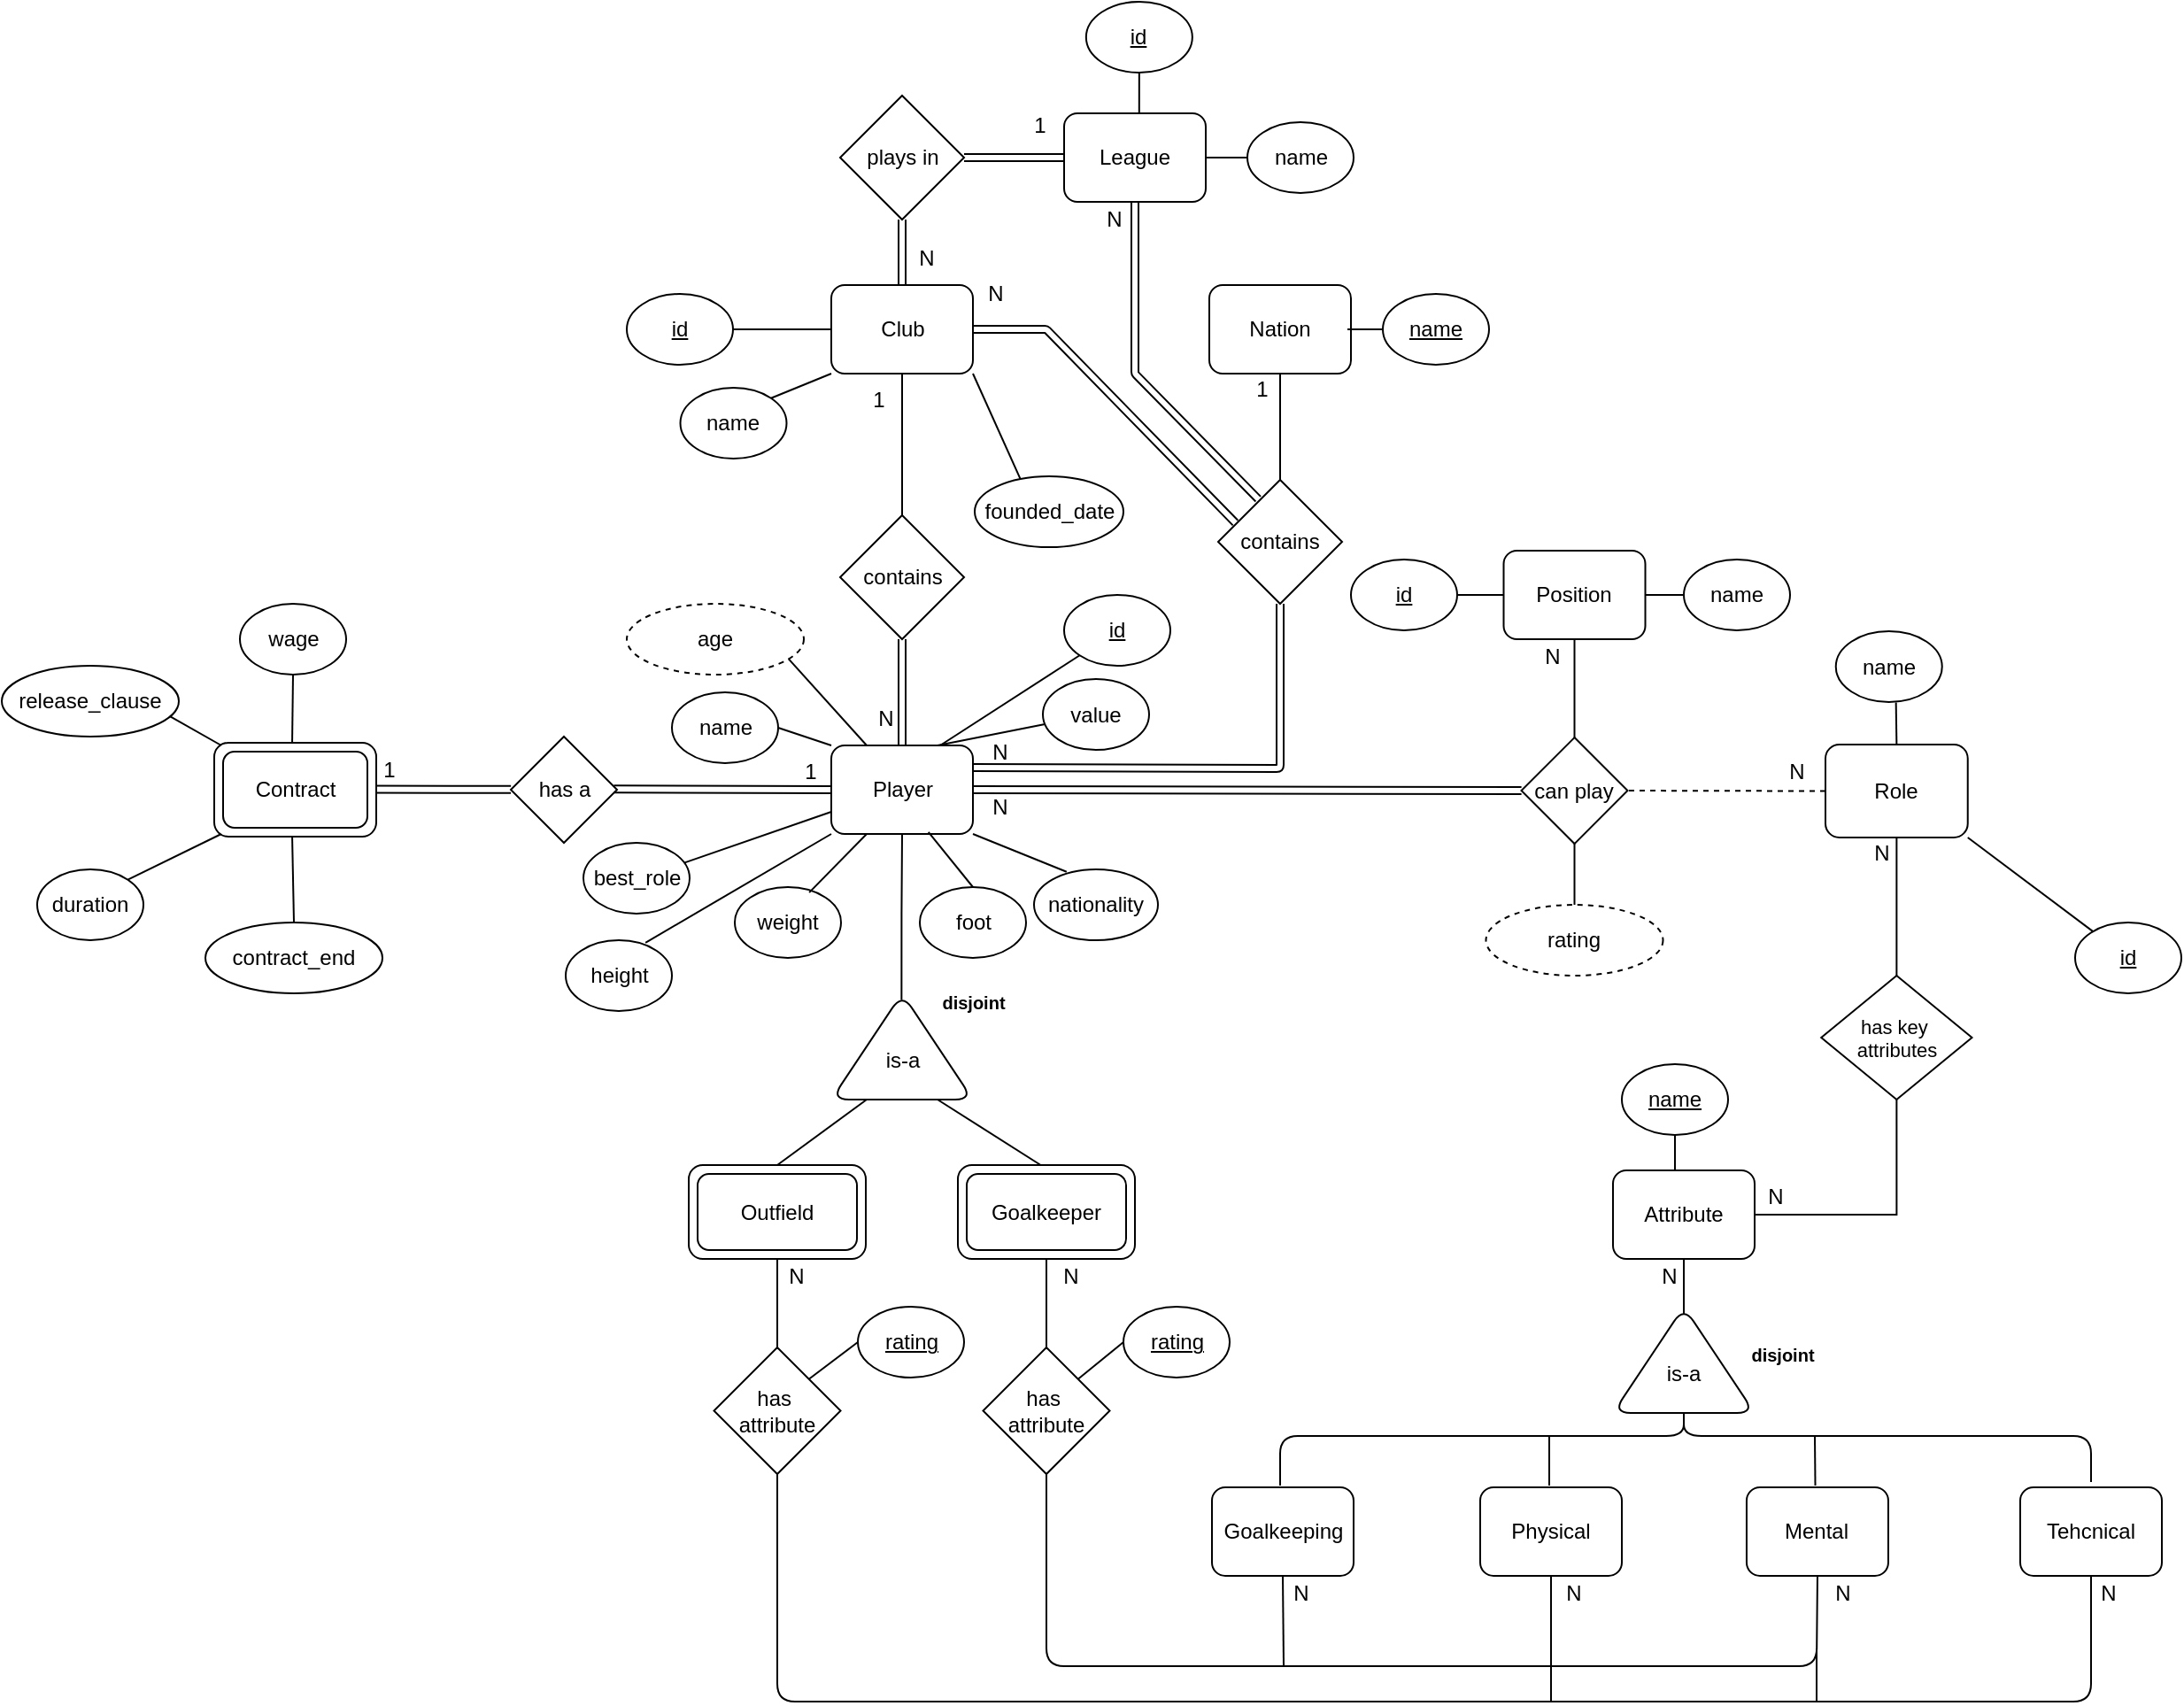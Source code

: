<mxfile version="24.2.3" type="device">
  <diagram name="Page-1" id="-e5Nr61yLDi03Mozg54l">
    <mxGraphModel dx="1025" dy="1823" grid="1" gridSize="10" guides="1" tooltips="1" connect="1" arrows="1" fold="1" page="1" pageScale="1" pageWidth="827" pageHeight="1169" math="0" shadow="0">
      <root>
        <mxCell id="0" />
        <mxCell id="1" parent="0" />
        <mxCell id="lveurod9TtLe9vHSPx2q-1" value="Player" style="rounded=1;whiteSpace=wrap;html=1;" parent="1" vertex="1">
          <mxGeometry x="538.5" y="380" width="80" height="50" as="geometry" />
        </mxCell>
        <mxCell id="lveurod9TtLe9vHSPx2q-2" value="name" style="ellipse;whiteSpace=wrap;html=1;" parent="1" vertex="1">
          <mxGeometry x="448.5" y="350" width="60" height="40" as="geometry" />
        </mxCell>
        <mxCell id="lveurod9TtLe9vHSPx2q-7" value="" style="endArrow=none;html=1;rounded=0;exitX=1;exitY=0.5;exitDx=0;exitDy=0;entryX=0;entryY=0;entryDx=0;entryDy=0;" parent="1" source="lveurod9TtLe9vHSPx2q-2" target="lveurod9TtLe9vHSPx2q-1" edge="1">
          <mxGeometry width="50" height="50" relative="1" as="geometry">
            <mxPoint x="498.5" y="430" as="sourcePoint" />
            <mxPoint x="548.5" y="380" as="targetPoint" />
          </mxGeometry>
        </mxCell>
        <mxCell id="lveurod9TtLe9vHSPx2q-9" value="" style="endArrow=none;html=1;rounded=0;entryX=0.25;entryY=0;entryDx=0;entryDy=0;exitX=0.906;exitY=0.736;exitDx=0;exitDy=0;exitPerimeter=0;" parent="1" target="lveurod9TtLe9vHSPx2q-1" edge="1">
          <mxGeometry width="50" height="50" relative="1" as="geometry">
            <mxPoint x="512.86" y="329.44" as="sourcePoint" />
            <mxPoint x="557.5" y="379" as="targetPoint" />
          </mxGeometry>
        </mxCell>
        <mxCell id="lveurod9TtLe9vHSPx2q-11" value="height" style="ellipse;whiteSpace=wrap;html=1;" parent="1" vertex="1">
          <mxGeometry x="388.5" y="490" width="60" height="40" as="geometry" />
        </mxCell>
        <mxCell id="lveurod9TtLe9vHSPx2q-12" value="weight" style="ellipse;whiteSpace=wrap;html=1;" parent="1" vertex="1">
          <mxGeometry x="484" y="460" width="60" height="40" as="geometry" />
        </mxCell>
        <mxCell id="lveurod9TtLe9vHSPx2q-13" value="nationality" style="ellipse;whiteSpace=wrap;html=1;" parent="1" vertex="1">
          <mxGeometry x="653" y="450" width="70" height="40" as="geometry" />
        </mxCell>
        <mxCell id="lveurod9TtLe9vHSPx2q-15" value="" style="endArrow=none;html=1;rounded=0;entryX=0;entryY=1;entryDx=0;entryDy=0;exitX=0.751;exitY=0.035;exitDx=0;exitDy=0;exitPerimeter=0;" parent="1" source="lveurod9TtLe9vHSPx2q-11" target="lveurod9TtLe9vHSPx2q-1" edge="1">
          <mxGeometry width="50" height="50" relative="1" as="geometry">
            <mxPoint x="498.5" y="420" as="sourcePoint" />
            <mxPoint x="548.5" y="370" as="targetPoint" />
          </mxGeometry>
        </mxCell>
        <mxCell id="lveurod9TtLe9vHSPx2q-16" value="" style="endArrow=none;html=1;rounded=0;exitX=0.701;exitY=0.077;exitDx=0;exitDy=0;exitPerimeter=0;" parent="1" source="lveurod9TtLe9vHSPx2q-12" edge="1">
          <mxGeometry width="50" height="50" relative="1" as="geometry">
            <mxPoint x="518.5" y="460" as="sourcePoint" />
            <mxPoint x="558.5" y="430" as="targetPoint" />
          </mxGeometry>
        </mxCell>
        <mxCell id="lveurod9TtLe9vHSPx2q-17" value="" style="endArrow=none;html=1;rounded=0;exitX=0.263;exitY=0.035;exitDx=0;exitDy=0;entryX=1;entryY=1;entryDx=0;entryDy=0;exitPerimeter=0;" parent="1" source="lveurod9TtLe9vHSPx2q-13" target="lveurod9TtLe9vHSPx2q-1" edge="1">
          <mxGeometry width="50" height="50" relative="1" as="geometry">
            <mxPoint x="553.5" y="490" as="sourcePoint" />
            <mxPoint x="578.5" y="430" as="targetPoint" />
          </mxGeometry>
        </mxCell>
        <mxCell id="gVMDVW7nS_Y234lzFyvO-44" style="edgeStyle=orthogonalEdgeStyle;rounded=0;orthogonalLoop=1;jettySize=auto;html=1;entryX=0.5;entryY=0;entryDx=0;entryDy=0;endArrow=none;endFill=0;" parent="1" source="lveurod9TtLe9vHSPx2q-19" target="lveurod9TtLe9vHSPx2q-20" edge="1">
          <mxGeometry relative="1" as="geometry" />
        </mxCell>
        <mxCell id="lveurod9TtLe9vHSPx2q-19" value="Club" style="rounded=1;whiteSpace=wrap;html=1;" parent="1" vertex="1">
          <mxGeometry x="538.5" y="120" width="80" height="50" as="geometry" />
        </mxCell>
        <mxCell id="lveurod9TtLe9vHSPx2q-20" value="contains" style="rhombus;whiteSpace=wrap;html=1;" parent="1" vertex="1">
          <mxGeometry x="543.5" y="250" width="70" height="70" as="geometry" />
        </mxCell>
        <mxCell id="lveurod9TtLe9vHSPx2q-25" value="name" style="ellipse;whiteSpace=wrap;html=1;" parent="1" vertex="1">
          <mxGeometry x="453.25" y="178" width="60" height="40" as="geometry" />
        </mxCell>
        <mxCell id="lveurod9TtLe9vHSPx2q-26" value="" style="endArrow=none;html=1;rounded=0;exitX=1;exitY=0;exitDx=0;exitDy=0;entryX=0;entryY=1;entryDx=0;entryDy=0;" parent="1" source="lveurod9TtLe9vHSPx2q-25" target="lveurod9TtLe9vHSPx2q-19" edge="1">
          <mxGeometry width="50" height="50" relative="1" as="geometry">
            <mxPoint x="384.75" y="178" as="sourcePoint" />
            <mxPoint x="537.75" y="108" as="targetPoint" />
          </mxGeometry>
        </mxCell>
        <mxCell id="lveurod9TtLe9vHSPx2q-27" value="&lt;u&gt;id&lt;/u&gt;" style="ellipse;whiteSpace=wrap;html=1;" parent="1" vertex="1">
          <mxGeometry x="670" y="295" width="60" height="40" as="geometry" />
        </mxCell>
        <mxCell id="lveurod9TtLe9vHSPx2q-28" value="" style="endArrow=none;html=1;rounded=0;entryX=0;entryY=1;entryDx=0;entryDy=0;" parent="1" target="lveurod9TtLe9vHSPx2q-27" edge="1">
          <mxGeometry width="50" height="50" relative="1" as="geometry">
            <mxPoint x="600" y="380" as="sourcePoint" />
            <mxPoint x="808.5" y="410" as="targetPoint" />
          </mxGeometry>
        </mxCell>
        <mxCell id="lveurod9TtLe9vHSPx2q-30" style="edgeStyle=orthogonalEdgeStyle;rounded=0;orthogonalLoop=1;jettySize=auto;html=1;entryX=0.5;entryY=1;entryDx=0;entryDy=0;endArrow=none;endFill=0;exitX=0.937;exitY=0.496;exitDx=0;exitDy=0;exitPerimeter=0;" parent="1" source="lveurod9TtLe9vHSPx2q-36" target="lveurod9TtLe9vHSPx2q-1" edge="1">
          <mxGeometry relative="1" as="geometry">
            <mxPoint x="381.5" y="520" as="sourcePoint" />
          </mxGeometry>
        </mxCell>
        <mxCell id="lveurod9TtLe9vHSPx2q-35" style="edgeStyle=orthogonalEdgeStyle;rounded=0;orthogonalLoop=1;jettySize=auto;html=1;endArrow=none;endFill=0;" parent="1" source="lveurod9TtLe9vHSPx2q-34" target="lveurod9TtLe9vHSPx2q-19" edge="1">
          <mxGeometry relative="1" as="geometry" />
        </mxCell>
        <mxCell id="lveurod9TtLe9vHSPx2q-34" value="&lt;u&gt;id&lt;/u&gt;" style="ellipse;whiteSpace=wrap;html=1;" parent="1" vertex="1">
          <mxGeometry x="423" y="125" width="60" height="40" as="geometry" />
        </mxCell>
        <mxCell id="lveurod9TtLe9vHSPx2q-36" value="&lt;div&gt;&lt;br&gt;&lt;/div&gt;is-a" style="triangle;whiteSpace=wrap;html=1;direction=north;rounded=1;" parent="1" vertex="1">
          <mxGeometry x="538.5" y="520" width="80" height="60" as="geometry" />
        </mxCell>
        <mxCell id="lveurod9TtLe9vHSPx2q-38" value="&lt;font style=&quot;font-size: 10px;&quot;&gt;&lt;b&gt;disjoint&lt;/b&gt;&lt;/font&gt;" style="text;html=1;align=center;verticalAlign=middle;whiteSpace=wrap;rounded=0;" parent="1" vertex="1">
          <mxGeometry x="588.5" y="510" width="60" height="30" as="geometry" />
        </mxCell>
        <mxCell id="lveurod9TtLe9vHSPx2q-40" value="" style="endArrow=none;html=1;rounded=0;exitX=0.5;exitY=0;exitDx=0;exitDy=0;entryX=0;entryY=0.25;entryDx=0;entryDy=0;" parent="1" source="gDkARE-d8XjFW2ROX1zC-45" target="lveurod9TtLe9vHSPx2q-36" edge="1">
          <mxGeometry width="50" height="50" relative="1" as="geometry">
            <mxPoint x="508.5" y="615" as="sourcePoint" />
            <mxPoint x="371.5" y="580" as="targetPoint" />
          </mxGeometry>
        </mxCell>
        <mxCell id="lveurod9TtLe9vHSPx2q-41" value="" style="endArrow=none;html=1;rounded=0;entryX=0.5;entryY=0;entryDx=0;entryDy=0;exitX=0;exitY=0.75;exitDx=0;exitDy=0;" parent="1" source="lveurod9TtLe9vHSPx2q-36" edge="1">
          <mxGeometry width="50" height="50" relative="1" as="geometry">
            <mxPoint x="361.5" y="690" as="sourcePoint" />
            <mxPoint x="661.5" y="620" as="targetPoint" />
          </mxGeometry>
        </mxCell>
        <mxCell id="vzFSnmXwqkyDsA1X07gd-61" value="" style="endArrow=none;html=1;rounded=0;entryX=0.5;entryY=0;entryDx=0;entryDy=0;exitX=0.686;exitY=0.979;exitDx=0;exitDy=0;exitPerimeter=0;" parent="1" source="lveurod9TtLe9vHSPx2q-1" target="lveurod9TtLe9vHSPx2q-10" edge="1">
          <mxGeometry width="50" height="50" relative="1" as="geometry">
            <mxPoint x="570" y="430" as="sourcePoint" />
            <mxPoint x="592.5" y="310" as="targetPoint" />
          </mxGeometry>
        </mxCell>
        <mxCell id="lveurod9TtLe9vHSPx2q-10" value="foot" style="ellipse;whiteSpace=wrap;html=1;" parent="1" vertex="1">
          <mxGeometry x="588.5" y="460" width="60" height="40" as="geometry" />
        </mxCell>
        <mxCell id="vzFSnmXwqkyDsA1X07gd-124" value="Position" style="rounded=1;whiteSpace=wrap;html=1;" parent="1" vertex="1">
          <mxGeometry x="918.25" y="270" width="80" height="50" as="geometry" />
        </mxCell>
        <mxCell id="vzFSnmXwqkyDsA1X07gd-125" value="&lt;u&gt;id&lt;/u&gt;" style="ellipse;whiteSpace=wrap;html=1;" parent="1" vertex="1">
          <mxGeometry x="832" y="275" width="60" height="40" as="geometry" />
        </mxCell>
        <mxCell id="gVMDVW7nS_Y234lzFyvO-42" style="edgeStyle=orthogonalEdgeStyle;rounded=0;orthogonalLoop=1;jettySize=auto;html=1;exitX=0;exitY=0.5;exitDx=0;exitDy=0;entryX=1;entryY=0.5;entryDx=0;entryDy=0;endArrow=none;endFill=0;" parent="1" source="vzFSnmXwqkyDsA1X07gd-126" target="vzFSnmXwqkyDsA1X07gd-124" edge="1">
          <mxGeometry relative="1" as="geometry" />
        </mxCell>
        <mxCell id="vzFSnmXwqkyDsA1X07gd-126" value="name" style="ellipse;whiteSpace=wrap;html=1;" parent="1" vertex="1">
          <mxGeometry x="1020" y="275" width="60" height="40" as="geometry" />
        </mxCell>
        <mxCell id="vzFSnmXwqkyDsA1X07gd-127" value="" style="endArrow=none;html=1;rounded=0;exitX=1;exitY=0.5;exitDx=0;exitDy=0;entryX=0;entryY=0.5;entryDx=0;entryDy=0;" parent="1" source="vzFSnmXwqkyDsA1X07gd-125" target="vzFSnmXwqkyDsA1X07gd-124" edge="1">
          <mxGeometry width="50" height="50" relative="1" as="geometry">
            <mxPoint x="846" y="280.5" as="sourcePoint" />
            <mxPoint x="896" y="230.5" as="targetPoint" />
          </mxGeometry>
        </mxCell>
        <mxCell id="vzFSnmXwqkyDsA1X07gd-129" value="&lt;u&gt;id&lt;/u&gt;" style="ellipse;whiteSpace=wrap;html=1;" parent="1" vertex="1">
          <mxGeometry x="1241" y="480" width="60" height="40" as="geometry" />
        </mxCell>
        <mxCell id="vzFSnmXwqkyDsA1X07gd-130" value="name" style="ellipse;whiteSpace=wrap;html=1;" parent="1" vertex="1">
          <mxGeometry x="1105.87" y="315.5" width="60" height="40" as="geometry" />
        </mxCell>
        <mxCell id="vzFSnmXwqkyDsA1X07gd-131" value="" style="endArrow=none;html=1;rounded=0;entryX=1;entryY=1;entryDx=0;entryDy=0;" parent="1" source="vzFSnmXwqkyDsA1X07gd-129" target="vzFSnmXwqkyDsA1X07gd-133" edge="1">
          <mxGeometry width="50" height="50" relative="1" as="geometry">
            <mxPoint x="1231.87" y="583.5" as="sourcePoint" />
            <mxPoint x="1281.87" y="533.5" as="targetPoint" />
          </mxGeometry>
        </mxCell>
        <mxCell id="vzFSnmXwqkyDsA1X07gd-132" value="" style="endArrow=none;html=1;rounded=0;exitX=0.566;exitY=1.005;exitDx=0;exitDy=0;entryX=0.5;entryY=0;entryDx=0;entryDy=0;exitPerimeter=0;" parent="1" source="vzFSnmXwqkyDsA1X07gd-130" target="vzFSnmXwqkyDsA1X07gd-133" edge="1">
          <mxGeometry width="50" height="50" relative="1" as="geometry">
            <mxPoint x="1130.87" y="502.5" as="sourcePoint" />
            <mxPoint x="1153.87" y="473.5" as="targetPoint" />
          </mxGeometry>
        </mxCell>
        <mxCell id="vzFSnmXwqkyDsA1X07gd-133" value="Role" style="rounded=1;whiteSpace=wrap;html=1;" parent="1" vertex="1">
          <mxGeometry x="1100" y="379.52" width="80.37" height="52.48" as="geometry" />
        </mxCell>
        <mxCell id="BPTk4Z4PryNuK3dZAGBa-28" value="wage" style="ellipse;whiteSpace=wrap;html=1;" parent="1" vertex="1">
          <mxGeometry x="204.5" y="300" width="60" height="40" as="geometry" />
        </mxCell>
        <mxCell id="BPTk4Z4PryNuK3dZAGBa-29" value="duration" style="ellipse;whiteSpace=wrap;html=1;" parent="1" vertex="1">
          <mxGeometry x="90" y="450" width="60" height="40" as="geometry" />
        </mxCell>
        <mxCell id="BPTk4Z4PryNuK3dZAGBa-30" value="release_clause" style="ellipse;whiteSpace=wrap;html=1;" parent="1" vertex="1">
          <mxGeometry x="70" y="335" width="100" height="40" as="geometry" />
        </mxCell>
        <mxCell id="BPTk4Z4PryNuK3dZAGBa-31" value="contract_end" style="ellipse;whiteSpace=wrap;html=1;" parent="1" vertex="1">
          <mxGeometry x="185" y="480" width="100" height="40" as="geometry" />
        </mxCell>
        <mxCell id="BPTk4Z4PryNuK3dZAGBa-32" value="value" style="ellipse;whiteSpace=wrap;html=1;" parent="1" vertex="1">
          <mxGeometry x="658" y="342.52" width="60" height="40" as="geometry" />
        </mxCell>
        <mxCell id="BPTk4Z4PryNuK3dZAGBa-35" value="" style="endArrow=none;html=1;rounded=0;entryX=0.5;entryY=1;entryDx=0;entryDy=0;exitX=0.5;exitY=0;exitDx=0;exitDy=0;" parent="1" source="BPTk4Z4PryNuK3dZAGBa-31" edge="1">
          <mxGeometry width="50" height="50" relative="1" as="geometry">
            <mxPoint x="230.428" y="480.008" as="sourcePoint" />
            <mxPoint x="234" y="430" as="targetPoint" />
          </mxGeometry>
        </mxCell>
        <mxCell id="BPTk4Z4PryNuK3dZAGBa-36" value="" style="endArrow=none;html=1;rounded=0;entryX=0;entryY=1;entryDx=0;entryDy=0;exitX=1;exitY=0;exitDx=0;exitDy=0;" parent="1" source="BPTk4Z4PryNuK3dZAGBa-29" edge="1">
          <mxGeometry width="50" height="50" relative="1" as="geometry">
            <mxPoint x="173" y="471" as="sourcePoint" />
            <mxPoint x="194" y="430" as="targetPoint" />
          </mxGeometry>
        </mxCell>
        <mxCell id="BPTk4Z4PryNuK3dZAGBa-37" value="" style="endArrow=none;html=1;rounded=0;entryX=0;entryY=0;entryDx=0;entryDy=0;exitX=0.95;exitY=0.715;exitDx=0;exitDy=0;exitPerimeter=0;" parent="1" source="BPTk4Z4PryNuK3dZAGBa-30" edge="1">
          <mxGeometry width="50" height="50" relative="1" as="geometry">
            <mxPoint x="152" y="410" as="sourcePoint" />
            <mxPoint x="194" y="380" as="targetPoint" />
          </mxGeometry>
        </mxCell>
        <mxCell id="BPTk4Z4PryNuK3dZAGBa-38" value="" style="endArrow=none;html=1;rounded=0;entryX=0.5;entryY=0;entryDx=0;entryDy=0;exitX=0.5;exitY=1;exitDx=0;exitDy=0;" parent="1" source="BPTk4Z4PryNuK3dZAGBa-28" edge="1">
          <mxGeometry width="50" height="50" relative="1" as="geometry">
            <mxPoint x="238" y="340" as="sourcePoint" />
            <mxPoint x="234" y="380" as="targetPoint" />
          </mxGeometry>
        </mxCell>
        <mxCell id="BPTk4Z4PryNuK3dZAGBa-39" value="has a" style="rhombus;whiteSpace=wrap;html=1;" parent="1" vertex="1">
          <mxGeometry x="357.5" y="375" width="60" height="60" as="geometry" />
        </mxCell>
        <mxCell id="BPTk4Z4PryNuK3dZAGBa-43" value="best_role" style="ellipse;whiteSpace=wrap;html=1;" parent="1" vertex="1">
          <mxGeometry x="398.5" y="435" width="60" height="40" as="geometry" />
        </mxCell>
        <mxCell id="BPTk4Z4PryNuK3dZAGBa-65" value="" style="shape=link;html=1;rounded=0;" parent="1" target="BPTk4Z4PryNuK3dZAGBa-39" edge="1">
          <mxGeometry width="100" relative="1" as="geometry">
            <mxPoint x="274" y="404.76" as="sourcePoint" />
            <mxPoint x="350" y="420" as="targetPoint" />
          </mxGeometry>
        </mxCell>
        <mxCell id="BPTk4Z4PryNuK3dZAGBa-66" value="" style="shape=link;html=1;rounded=0;entryX=0;entryY=0.5;entryDx=0;entryDy=0;exitX=0.97;exitY=0.494;exitDx=0;exitDy=0;exitPerimeter=0;" parent="1" source="BPTk4Z4PryNuK3dZAGBa-39" target="lveurod9TtLe9vHSPx2q-1" edge="1">
          <mxGeometry width="100" relative="1" as="geometry">
            <mxPoint x="420" y="405" as="sourcePoint" />
            <mxPoint x="503" y="405" as="targetPoint" />
          </mxGeometry>
        </mxCell>
        <mxCell id="BPTk4Z4PryNuK3dZAGBa-68" value="N" style="text;html=1;align=center;verticalAlign=middle;whiteSpace=wrap;rounded=0;" parent="1" vertex="1">
          <mxGeometry x="558" y="350" width="22.75" height="30" as="geometry" />
        </mxCell>
        <mxCell id="BPTk4Z4PryNuK3dZAGBa-72" value="" style="endArrow=none;html=1;rounded=0;exitX=0.75;exitY=0;exitDx=0;exitDy=0;" parent="1" source="lveurod9TtLe9vHSPx2q-1" target="BPTk4Z4PryNuK3dZAGBa-32" edge="1">
          <mxGeometry width="50" height="50" relative="1" as="geometry">
            <mxPoint x="430" y="460" as="sourcePoint" />
            <mxPoint x="480" y="410" as="targetPoint" />
          </mxGeometry>
        </mxCell>
        <mxCell id="gDkARE-d8XjFW2ROX1zC-1" value="Nation" style="rounded=1;whiteSpace=wrap;html=1;" parent="1" vertex="1">
          <mxGeometry x="752" y="120" width="80" height="50" as="geometry" />
        </mxCell>
        <mxCell id="gDkARE-d8XjFW2ROX1zC-2" value="contains" style="rhombus;whiteSpace=wrap;html=1;" parent="1" vertex="1">
          <mxGeometry x="757" y="230" width="70" height="70" as="geometry" />
        </mxCell>
        <mxCell id="gVMDVW7nS_Y234lzFyvO-111" style="edgeStyle=orthogonalEdgeStyle;rounded=0;orthogonalLoop=1;jettySize=auto;html=1;exitX=0.5;exitY=0;exitDx=0;exitDy=0;entryX=0.5;entryY=1;entryDx=0;entryDy=0;endArrow=none;endFill=0;" parent="1" source="gDkARE-d8XjFW2ROX1zC-3" target="gDkARE-d8XjFW2ROX1zC-22" edge="1">
          <mxGeometry relative="1" as="geometry" />
        </mxCell>
        <mxCell id="gDkARE-d8XjFW2ROX1zC-3" value="League" style="rounded=1;whiteSpace=wrap;html=1;" parent="1" vertex="1">
          <mxGeometry x="670" y="23" width="80" height="50" as="geometry" />
        </mxCell>
        <mxCell id="gDkARE-d8XjFW2ROX1zC-4" value="" style="shape=link;html=1;rounded=1;exitX=1;exitY=0.25;exitDx=0;exitDy=0;entryX=0.5;entryY=1;entryDx=0;entryDy=0;" parent="1" source="lveurod9TtLe9vHSPx2q-1" target="gDkARE-d8XjFW2ROX1zC-2" edge="1">
          <mxGeometry width="100" relative="1" as="geometry">
            <mxPoint x="770" y="330" as="sourcePoint" />
            <mxPoint x="870" y="330" as="targetPoint" />
            <Array as="points">
              <mxPoint x="792" y="393" />
            </Array>
          </mxGeometry>
        </mxCell>
        <mxCell id="gDkARE-d8XjFW2ROX1zC-14" style="edgeStyle=orthogonalEdgeStyle;rounded=0;orthogonalLoop=1;jettySize=auto;html=1;entryX=1;entryY=0.5;entryDx=0;entryDy=0;endArrow=none;endFill=0;" parent="1" source="gDkARE-d8XjFW2ROX1zC-13" target="gDkARE-d8XjFW2ROX1zC-1" edge="1">
          <mxGeometry relative="1" as="geometry" />
        </mxCell>
        <mxCell id="gDkARE-d8XjFW2ROX1zC-13" value="&lt;u&gt;name&lt;/u&gt;" style="ellipse;whiteSpace=wrap;html=1;" parent="1" vertex="1">
          <mxGeometry x="850" y="125" width="60" height="40" as="geometry" />
        </mxCell>
        <mxCell id="gDkARE-d8XjFW2ROX1zC-15" value="plays in" style="rhombus;whiteSpace=wrap;html=1;" parent="1" vertex="1">
          <mxGeometry x="543.5" y="13" width="70" height="70" as="geometry" />
        </mxCell>
        <mxCell id="gDkARE-d8XjFW2ROX1zC-19" value="" style="shape=link;html=1;rounded=0;exitX=0.5;exitY=0;exitDx=0;exitDy=0;entryX=0.5;entryY=1;entryDx=0;entryDy=0;" parent="1" source="lveurod9TtLe9vHSPx2q-19" target="gDkARE-d8XjFW2ROX1zC-15" edge="1">
          <mxGeometry width="100" relative="1" as="geometry">
            <mxPoint x="503.5" y="28" as="sourcePoint" />
            <mxPoint x="563.5" y="28" as="targetPoint" />
          </mxGeometry>
        </mxCell>
        <mxCell id="gDkARE-d8XjFW2ROX1zC-21" value="" style="shape=link;html=1;rounded=0;exitX=1;exitY=0.5;exitDx=0;exitDy=0;entryX=0;entryY=0.5;entryDx=0;entryDy=0;" parent="1" source="gDkARE-d8XjFW2ROX1zC-15" target="gDkARE-d8XjFW2ROX1zC-3" edge="1">
          <mxGeometry width="100" relative="1" as="geometry">
            <mxPoint x="523.5" y="38" as="sourcePoint" />
            <mxPoint x="623.5" y="38" as="targetPoint" />
          </mxGeometry>
        </mxCell>
        <mxCell id="gDkARE-d8XjFW2ROX1zC-22" value="&lt;u&gt;id&lt;/u&gt;" style="ellipse;whiteSpace=wrap;html=1;" parent="1" vertex="1">
          <mxGeometry x="682.42" y="-40" width="60" height="40" as="geometry" />
        </mxCell>
        <mxCell id="gDkARE-d8XjFW2ROX1zC-25" value="name" style="ellipse;whiteSpace=wrap;html=1;" parent="1" vertex="1">
          <mxGeometry x="773.5" y="28" width="60" height="40" as="geometry" />
        </mxCell>
        <mxCell id="gDkARE-d8XjFW2ROX1zC-32" value="" style="endArrow=none;html=1;rounded=0;entryX=0;entryY=0.5;entryDx=0;entryDy=0;exitX=1;exitY=0.5;exitDx=0;exitDy=0;" parent="1" source="gDkARE-d8XjFW2ROX1zC-3" target="gDkARE-d8XjFW2ROX1zC-25" edge="1">
          <mxGeometry width="50" height="50" relative="1" as="geometry">
            <mxPoint x="643.5" y="28" as="sourcePoint" />
            <mxPoint x="693.5" y="-22" as="targetPoint" />
          </mxGeometry>
        </mxCell>
        <mxCell id="gDkARE-d8XjFW2ROX1zC-33" value="founded_date" style="ellipse;whiteSpace=wrap;html=1;" parent="1" vertex="1">
          <mxGeometry x="619.5" y="228" width="84" height="40" as="geometry" />
        </mxCell>
        <mxCell id="gDkARE-d8XjFW2ROX1zC-34" value="" style="endArrow=none;html=1;rounded=0;entryX=0.306;entryY=0.033;entryDx=0;entryDy=0;exitX=1;exitY=1;exitDx=0;exitDy=0;entryPerimeter=0;" parent="1" source="lveurod9TtLe9vHSPx2q-19" target="gDkARE-d8XjFW2ROX1zC-33" edge="1">
          <mxGeometry width="50" height="50" relative="1" as="geometry">
            <mxPoint x="454.75" y="188" as="sourcePoint" />
            <mxPoint x="504.75" y="138" as="targetPoint" />
          </mxGeometry>
        </mxCell>
        <mxCell id="gdB1Cb4Rjj0UtszeyYK0-44" style="edgeStyle=orthogonalEdgeStyle;rounded=0;orthogonalLoop=1;jettySize=auto;html=1;exitX=0.5;exitY=1;exitDx=0;exitDy=0;entryX=0.5;entryY=0;entryDx=0;entryDy=0;endArrow=none;endFill=0;" edge="1" parent="1" source="gDkARE-d8XjFW2ROX1zC-45" target="gdB1Cb4Rjj0UtszeyYK0-41">
          <mxGeometry relative="1" as="geometry">
            <Array as="points">
              <mxPoint x="508" y="680" />
              <mxPoint x="508" y="680" />
            </Array>
          </mxGeometry>
        </mxCell>
        <mxCell id="gDkARE-d8XjFW2ROX1zC-45" value="Outfield" style="shape=ext;margin=3;double=1;whiteSpace=wrap;html=1;align=center;rounded=1;" parent="1" vertex="1">
          <mxGeometry x="458" y="617" width="100" height="53" as="geometry" />
        </mxCell>
        <mxCell id="gDkARE-d8XjFW2ROX1zC-49" value="rating" style="ellipse;whiteSpace=wrap;html=1;align=center;dashed=1;" parent="1" vertex="1">
          <mxGeometry x="908.25" y="470" width="100" height="40" as="geometry" />
        </mxCell>
        <mxCell id="gDkARE-d8XjFW2ROX1zC-50" value="age" style="ellipse;whiteSpace=wrap;html=1;align=center;dashed=1;" parent="1" vertex="1">
          <mxGeometry x="423" y="300" width="100" height="40" as="geometry" />
        </mxCell>
        <mxCell id="gDkARE-d8XjFW2ROX1zC-62" value="" style="endArrow=none;html=1;rounded=0;exitX=0.5;exitY=1;exitDx=0;exitDy=0;entryX=0.5;entryY=0;entryDx=0;entryDy=0;" parent="1" source="gDkARE-d8XjFW2ROX1zC-57" target="gDkARE-d8XjFW2ROX1zC-49" edge="1">
          <mxGeometry width="50" height="50" relative="1" as="geometry">
            <mxPoint x="570" y="210" as="sourcePoint" />
            <mxPoint x="620" y="160" as="targetPoint" />
          </mxGeometry>
        </mxCell>
        <mxCell id="4" value="Goalkeeper" style="shape=ext;margin=3;double=1;whiteSpace=wrap;html=1;align=center;rounded=1;" parent="1" vertex="1">
          <mxGeometry x="610" y="617" width="100" height="53" as="geometry" />
        </mxCell>
        <mxCell id="10" value="Contract" style="shape=ext;margin=3;double=1;whiteSpace=wrap;html=1;align=center;rounded=1;" parent="1" vertex="1">
          <mxGeometry x="190" y="378.5" width="91.5" height="53" as="geometry" />
        </mxCell>
        <mxCell id="gdB1Cb4Rjj0UtszeyYK0-11" style="edgeStyle=orthogonalEdgeStyle;rounded=0;orthogonalLoop=1;jettySize=auto;html=1;exitX=1;exitY=0.5;exitDx=0;exitDy=0;entryX=0.5;entryY=1;entryDx=0;entryDy=0;endArrow=none;endFill=0;" edge="1" parent="1" source="gVMDVW7nS_Y234lzFyvO-10" target="gdB1Cb4Rjj0UtszeyYK0-10">
          <mxGeometry relative="1" as="geometry" />
        </mxCell>
        <mxCell id="gVMDVW7nS_Y234lzFyvO-10" value="Attribute" style="rounded=1;whiteSpace=wrap;html=1;" parent="1" vertex="1">
          <mxGeometry x="980" y="620" width="80" height="50" as="geometry" />
        </mxCell>
        <mxCell id="gVMDVW7nS_Y234lzFyvO-15" style="edgeStyle=orthogonalEdgeStyle;rounded=0;orthogonalLoop=1;jettySize=auto;html=1;entryX=0.5;entryY=0;entryDx=0;entryDy=0;endArrow=none;endFill=0;" parent="1" source="gVMDVW7nS_Y234lzFyvO-11" target="gVMDVW7nS_Y234lzFyvO-10" edge="1">
          <mxGeometry relative="1" as="geometry" />
        </mxCell>
        <mxCell id="gVMDVW7nS_Y234lzFyvO-11" value="&lt;u&gt;name&lt;/u&gt;" style="ellipse;whiteSpace=wrap;html=1;" parent="1" vertex="1">
          <mxGeometry x="985" y="560" width="60" height="40" as="geometry" />
        </mxCell>
        <mxCell id="gVMDVW7nS_Y234lzFyvO-38" style="edgeStyle=orthogonalEdgeStyle;rounded=0;orthogonalLoop=1;jettySize=auto;html=1;exitX=0.5;exitY=0;exitDx=0;exitDy=0;entryX=0.5;entryY=1;entryDx=0;entryDy=0;endArrow=none;endFill=0;" parent="1" target="gVMDVW7nS_Y234lzFyvO-10" edge="1">
          <mxGeometry relative="1" as="geometry">
            <mxPoint x="1020.0" y="703.25" as="sourcePoint" />
          </mxGeometry>
        </mxCell>
        <mxCell id="gVMDVW7nS_Y234lzFyvO-43" value="" style="shape=link;html=1;rounded=0;exitX=0.5;exitY=1;exitDx=0;exitDy=0;entryX=0.5;entryY=0;entryDx=0;entryDy=0;" parent="1" source="lveurod9TtLe9vHSPx2q-20" target="lveurod9TtLe9vHSPx2q-1" edge="1">
          <mxGeometry width="100" relative="1" as="geometry">
            <mxPoint x="590" y="190" as="sourcePoint" />
            <mxPoint x="690" y="190" as="targetPoint" />
          </mxGeometry>
        </mxCell>
        <mxCell id="gVMDVW7nS_Y234lzFyvO-49" style="edgeStyle=orthogonalEdgeStyle;rounded=0;orthogonalLoop=1;jettySize=auto;html=1;exitX=0.5;exitY=0;exitDx=0;exitDy=0;entryX=0.5;entryY=1;entryDx=0;entryDy=0;endArrow=none;endFill=0;" parent="1" source="gDkARE-d8XjFW2ROX1zC-2" target="gDkARE-d8XjFW2ROX1zC-1" edge="1">
          <mxGeometry relative="1" as="geometry" />
        </mxCell>
        <mxCell id="gVMDVW7nS_Y234lzFyvO-54" value="" style="shape=link;html=1;rounded=1;entryX=0.139;entryY=0.347;entryDx=0;entryDy=0;entryPerimeter=0;exitX=1;exitY=0.5;exitDx=0;exitDy=0;" parent="1" source="lveurod9TtLe9vHSPx2q-19" target="gDkARE-d8XjFW2ROX1zC-2" edge="1">
          <mxGeometry width="100" relative="1" as="geometry">
            <mxPoint x="550" y="180" as="sourcePoint" />
            <mxPoint x="650" y="180" as="targetPoint" />
            <Array as="points">
              <mxPoint x="660" y="145" />
            </Array>
          </mxGeometry>
        </mxCell>
        <mxCell id="gVMDVW7nS_Y234lzFyvO-55" value="" style="shape=link;html=1;rounded=1;entryX=0.323;entryY=0.155;entryDx=0;entryDy=0;exitX=0.5;exitY=1;exitDx=0;exitDy=0;entryPerimeter=0;" parent="1" source="gDkARE-d8XjFW2ROX1zC-3" target="gDkARE-d8XjFW2ROX1zC-2" edge="1">
          <mxGeometry width="100" relative="1" as="geometry">
            <mxPoint x="580" y="180" as="sourcePoint" />
            <mxPoint x="680" y="180" as="targetPoint" />
            <Array as="points">
              <mxPoint x="710" y="170" />
            </Array>
          </mxGeometry>
        </mxCell>
        <mxCell id="gVMDVW7nS_Y234lzFyvO-56" value="" style="shape=link;html=1;rounded=0;" parent="1" target="gDkARE-d8XjFW2ROX1zC-57" edge="1">
          <mxGeometry width="100" relative="1" as="geometry">
            <mxPoint x="618.5" y="405" as="sourcePoint" />
            <mxPoint x="920" y="405" as="targetPoint" />
          </mxGeometry>
        </mxCell>
        <mxCell id="gVMDVW7nS_Y234lzFyvO-57" style="edgeStyle=orthogonalEdgeStyle;rounded=0;orthogonalLoop=1;jettySize=auto;html=1;exitX=0.5;exitY=0;exitDx=0;exitDy=0;entryX=0.5;entryY=1;entryDx=0;entryDy=0;endArrow=none;endFill=0;" parent="1" source="gDkARE-d8XjFW2ROX1zC-57" target="vzFSnmXwqkyDsA1X07gd-124" edge="1">
          <mxGeometry relative="1" as="geometry" />
        </mxCell>
        <mxCell id="gDkARE-d8XjFW2ROX1zC-57" value="can play" style="rhombus;whiteSpace=wrap;html=1;" parent="1" vertex="1">
          <mxGeometry x="928.25" y="375.52" width="60" height="60" as="geometry" />
        </mxCell>
        <mxCell id="gVMDVW7nS_Y234lzFyvO-58" value="" style="endArrow=none;dashed=1;html=1;rounded=0;entryX=1;entryY=0.5;entryDx=0;entryDy=0;exitX=0;exitY=0.5;exitDx=0;exitDy=0;" parent="1" source="vzFSnmXwqkyDsA1X07gd-133" target="gDkARE-d8XjFW2ROX1zC-57" edge="1">
          <mxGeometry width="50" height="50" relative="1" as="geometry">
            <mxPoint x="860" y="550" as="sourcePoint" />
            <mxPoint x="910" y="500" as="targetPoint" />
          </mxGeometry>
        </mxCell>
        <mxCell id="gVMDVW7nS_Y234lzFyvO-70" value="1" style="text;html=1;align=center;verticalAlign=middle;whiteSpace=wrap;rounded=0;" parent="1" vertex="1">
          <mxGeometry x="554" y="170" width="22.75" height="30" as="geometry" />
        </mxCell>
        <mxCell id="gVMDVW7nS_Y234lzFyvO-73" value="N" style="text;html=1;align=center;verticalAlign=middle;whiteSpace=wrap;rounded=0;" parent="1" vertex="1">
          <mxGeometry x="630" y="378.5" width="7.58" height="10" as="geometry" />
        </mxCell>
        <mxCell id="gVMDVW7nS_Y234lzFyvO-74" value="1" style="text;html=1;align=center;verticalAlign=middle;whiteSpace=wrap;rounded=0;" parent="1" vertex="1">
          <mxGeometry x="777.5" y="174" width="7.58" height="10" as="geometry" />
        </mxCell>
        <mxCell id="gVMDVW7nS_Y234lzFyvO-75" value="N" style="text;html=1;align=center;verticalAlign=middle;whiteSpace=wrap;rounded=0;" parent="1" vertex="1">
          <mxGeometry x="630" y="410" width="7.58" height="10" as="geometry" />
        </mxCell>
        <mxCell id="gVMDVW7nS_Y234lzFyvO-76" value="N" style="text;html=1;align=center;verticalAlign=middle;whiteSpace=wrap;rounded=0;" parent="1" vertex="1">
          <mxGeometry x="942.42" y="325" width="7.58" height="10" as="geometry" />
        </mxCell>
        <mxCell id="gVMDVW7nS_Y234lzFyvO-78" value="N" style="text;html=1;align=center;verticalAlign=middle;whiteSpace=wrap;rounded=0;" parent="1" vertex="1">
          <mxGeometry x="1080" y="390" width="7.58" height="10" as="geometry" />
        </mxCell>
        <mxCell id="gVMDVW7nS_Y234lzFyvO-79" value="1" style="text;html=1;align=center;verticalAlign=middle;whiteSpace=wrap;rounded=0;" parent="1" vertex="1">
          <mxGeometry x="523" y="390" width="7.58" height="10" as="geometry" />
        </mxCell>
        <mxCell id="gVMDVW7nS_Y234lzFyvO-80" value="1" style="text;html=1;align=center;verticalAlign=middle;whiteSpace=wrap;rounded=0;" parent="1" vertex="1">
          <mxGeometry x="285" y="388.5" width="7.58" height="10" as="geometry" />
        </mxCell>
        <mxCell id="gVMDVW7nS_Y234lzFyvO-89" value="N" style="text;html=1;align=center;verticalAlign=middle;whiteSpace=wrap;rounded=0;" parent="1" vertex="1">
          <mxGeometry x="1008.25" y="675.48" width="7.58" height="10" as="geometry" />
        </mxCell>
        <mxCell id="gVMDVW7nS_Y234lzFyvO-98" value="N" style="text;html=1;align=center;verticalAlign=middle;whiteSpace=wrap;rounded=0;" parent="1" vertex="1">
          <mxGeometry x="1068.0" y="629.5" width="7.58" height="10" as="geometry" />
        </mxCell>
        <mxCell id="gVMDVW7nS_Y234lzFyvO-106" value="N" style="text;html=1;align=center;verticalAlign=middle;whiteSpace=wrap;rounded=0;" parent="1" vertex="1">
          <mxGeometry x="687.25" y="68" width="22.75" height="30" as="geometry" />
        </mxCell>
        <mxCell id="gVMDVW7nS_Y234lzFyvO-107" value="N" style="text;html=1;align=center;verticalAlign=middle;whiteSpace=wrap;rounded=0;" parent="1" vertex="1">
          <mxGeometry x="619.67" y="110" width="22.75" height="30" as="geometry" />
        </mxCell>
        <mxCell id="gVMDVW7nS_Y234lzFyvO-108" value="N" style="text;html=1;align=center;verticalAlign=middle;whiteSpace=wrap;rounded=0;" parent="1" vertex="1">
          <mxGeometry x="580.75" y="90" width="22.75" height="30" as="geometry" />
        </mxCell>
        <mxCell id="gVMDVW7nS_Y234lzFyvO-109" value="1" style="text;html=1;align=center;verticalAlign=middle;whiteSpace=wrap;rounded=0;" parent="1" vertex="1">
          <mxGeometry x="645.42" y="15" width="22.75" height="30" as="geometry" />
        </mxCell>
        <mxCell id="gdB1Cb4Rjj0UtszeyYK0-10" value="&lt;font style=&quot;font-size: 11px;&quot;&gt;has&amp;nbsp;&lt;/font&gt;&lt;span style=&quot;font-size: 11px; background-color: initial;&quot;&gt;key&amp;nbsp;&lt;/span&gt;&lt;div style=&quot;font-size: 11px;&quot;&gt;&lt;font style=&quot;font-size: 11px;&quot;&gt;attributes&lt;/font&gt;&lt;/div&gt;" style="rhombus;whiteSpace=wrap;html=1;" vertex="1" parent="1">
          <mxGeometry x="1097.62" y="510" width="85.13" height="70" as="geometry" />
        </mxCell>
        <mxCell id="gdB1Cb4Rjj0UtszeyYK0-13" style="edgeStyle=orthogonalEdgeStyle;rounded=0;orthogonalLoop=1;jettySize=auto;html=1;exitX=0.5;exitY=0;exitDx=0;exitDy=0;entryX=0.5;entryY=1;entryDx=0;entryDy=0;endArrow=none;endFill=0;" edge="1" parent="1" source="gdB1Cb4Rjj0UtszeyYK0-10" target="vzFSnmXwqkyDsA1X07gd-133">
          <mxGeometry relative="1" as="geometry" />
        </mxCell>
        <mxCell id="gdB1Cb4Rjj0UtszeyYK0-14" value="N" style="text;html=1;align=center;verticalAlign=middle;whiteSpace=wrap;rounded=0;" vertex="1" parent="1">
          <mxGeometry x="1127.9" y="435.52" width="7.58" height="10" as="geometry" />
        </mxCell>
        <mxCell id="gdB1Cb4Rjj0UtszeyYK0-17" value="&lt;div&gt;&lt;br&gt;&lt;/div&gt;is-a" style="triangle;whiteSpace=wrap;html=1;direction=north;rounded=1;" vertex="1" parent="1">
          <mxGeometry x="980" y="697" width="80" height="60" as="geometry" />
        </mxCell>
        <mxCell id="gdB1Cb4Rjj0UtszeyYK0-18" value="&lt;font style=&quot;font-size: 10px;&quot;&gt;&lt;b&gt;disjoint&lt;/b&gt;&lt;/font&gt;" style="text;html=1;align=center;verticalAlign=middle;whiteSpace=wrap;rounded=0;" vertex="1" parent="1">
          <mxGeometry x="1045.87" y="708.5" width="60" height="30" as="geometry" />
        </mxCell>
        <mxCell id="gdB1Cb4Rjj0UtszeyYK0-24" value="" style="endArrow=none;html=1;rounded=1;exitX=0.5;exitY=0;exitDx=0;exitDy=0;curved=0;" edge="1" parent="1">
          <mxGeometry width="50" height="50" relative="1" as="geometry">
            <mxPoint x="944.0" y="798" as="sourcePoint" />
            <mxPoint x="944" y="770" as="targetPoint" />
          </mxGeometry>
        </mxCell>
        <mxCell id="gdB1Cb4Rjj0UtszeyYK0-25" value="" style="endArrow=none;html=1;rounded=1;entryX=0;entryY=0.5;entryDx=0;entryDy=0;exitX=0.5;exitY=0;exitDx=0;exitDy=0;curved=0;" edge="1" parent="1" target="gdB1Cb4Rjj0UtszeyYK0-17">
          <mxGeometry width="50" height="50" relative="1" as="geometry">
            <mxPoint x="792" y="798" as="sourcePoint" />
            <mxPoint x="1050" y="740" as="targetPoint" />
            <Array as="points">
              <mxPoint x="792" y="770" />
              <mxPoint x="1020" y="770" />
            </Array>
          </mxGeometry>
        </mxCell>
        <mxCell id="gdB1Cb4Rjj0UtszeyYK0-26" value="" style="endArrow=none;html=1;rounded=1;entryX=0.5;entryY=0;entryDx=0;entryDy=0;curved=0;exitX=0;exitY=0.5;exitDx=0;exitDy=0;" edge="1" parent="1" source="gdB1Cb4Rjj0UtszeyYK0-17">
          <mxGeometry width="50" height="50" relative="1" as="geometry">
            <mxPoint x="1020" y="760" as="sourcePoint" />
            <mxPoint x="1250" y="796" as="targetPoint" />
            <Array as="points">
              <mxPoint x="1020" y="770" />
              <mxPoint x="1250" y="770" />
            </Array>
          </mxGeometry>
        </mxCell>
        <mxCell id="gdB1Cb4Rjj0UtszeyYK0-27" value="" style="endArrow=none;html=1;rounded=1;exitX=0.5;exitY=0;exitDx=0;exitDy=0;curved=0;" edge="1" parent="1">
          <mxGeometry width="50" height="50" relative="1" as="geometry">
            <mxPoint x="1094.25" y="798" as="sourcePoint" />
            <mxPoint x="1094" y="770" as="targetPoint" />
          </mxGeometry>
        </mxCell>
        <mxCell id="gdB1Cb4Rjj0UtszeyYK0-28" value="Physical" style="rounded=1;whiteSpace=wrap;html=1;" vertex="1" parent="1">
          <mxGeometry x="905" y="799" width="80" height="50" as="geometry" />
        </mxCell>
        <mxCell id="gdB1Cb4Rjj0UtszeyYK0-29" value="Mental" style="rounded=1;whiteSpace=wrap;html=1;" vertex="1" parent="1">
          <mxGeometry x="1055.48" y="799" width="80" height="50" as="geometry" />
        </mxCell>
        <mxCell id="gdB1Cb4Rjj0UtszeyYK0-30" value="Tehcnical" style="rounded=1;whiteSpace=wrap;html=1;" vertex="1" parent="1">
          <mxGeometry x="1210" y="799" width="80" height="50" as="geometry" />
        </mxCell>
        <mxCell id="gdB1Cb4Rjj0UtszeyYK0-31" value="Goalkeeping" style="rounded=1;whiteSpace=wrap;html=1;" vertex="1" parent="1">
          <mxGeometry x="753.5" y="799" width="80" height="50" as="geometry" />
        </mxCell>
        <mxCell id="gdB1Cb4Rjj0UtszeyYK0-39" style="edgeStyle=orthogonalEdgeStyle;rounded=0;orthogonalLoop=1;jettySize=auto;html=1;exitX=0.5;exitY=0;exitDx=0;exitDy=0;entryX=0.5;entryY=1;entryDx=0;entryDy=0;endArrow=none;endFill=0;" edge="1" parent="1" source="gdB1Cb4Rjj0UtszeyYK0-32" target="4">
          <mxGeometry relative="1" as="geometry" />
        </mxCell>
        <mxCell id="gdB1Cb4Rjj0UtszeyYK0-32" value="has&amp;nbsp;&lt;div&gt;attribute&lt;/div&gt;" style="rhombus;whiteSpace=wrap;html=1;" vertex="1" parent="1">
          <mxGeometry x="624.25" y="720" width="71.5" height="71.5" as="geometry" />
        </mxCell>
        <mxCell id="gdB1Cb4Rjj0UtszeyYK0-34" value="&lt;u&gt;rating&lt;/u&gt;" style="ellipse;whiteSpace=wrap;html=1;" vertex="1" parent="1">
          <mxGeometry x="703.5" y="697" width="60" height="40" as="geometry" />
        </mxCell>
        <mxCell id="gdB1Cb4Rjj0UtszeyYK0-38" value="" style="endArrow=none;html=1;rounded=0;exitX=0;exitY=0.5;exitDx=0;exitDy=0;entryX=1;entryY=0;entryDx=0;entryDy=0;" edge="1" parent="1" source="gdB1Cb4Rjj0UtszeyYK0-34" target="gdB1Cb4Rjj0UtszeyYK0-32">
          <mxGeometry width="50" height="50" relative="1" as="geometry">
            <mxPoint x="610" y="790" as="sourcePoint" />
            <mxPoint x="660" y="740" as="targetPoint" />
          </mxGeometry>
        </mxCell>
        <mxCell id="gdB1Cb4Rjj0UtszeyYK0-41" value="has&amp;nbsp;&lt;div&gt;attribute&lt;/div&gt;" style="rhombus;whiteSpace=wrap;html=1;" vertex="1" parent="1">
          <mxGeometry x="472.25" y="720" width="71.5" height="71.5" as="geometry" />
        </mxCell>
        <mxCell id="gdB1Cb4Rjj0UtszeyYK0-42" value="&lt;u&gt;rating&lt;/u&gt;" style="ellipse;whiteSpace=wrap;html=1;" vertex="1" parent="1">
          <mxGeometry x="553.5" y="697" width="60" height="40" as="geometry" />
        </mxCell>
        <mxCell id="gdB1Cb4Rjj0UtszeyYK0-43" value="" style="endArrow=none;html=1;rounded=0;exitX=0;exitY=0.5;exitDx=0;exitDy=0;entryX=1;entryY=0;entryDx=0;entryDy=0;" edge="1" parent="1" source="gdB1Cb4Rjj0UtszeyYK0-42" target="gdB1Cb4Rjj0UtszeyYK0-41">
          <mxGeometry width="50" height="50" relative="1" as="geometry">
            <mxPoint x="460" y="790" as="sourcePoint" />
            <mxPoint x="510" y="740" as="targetPoint" />
          </mxGeometry>
        </mxCell>
        <mxCell id="gdB1Cb4Rjj0UtszeyYK0-48" value="" style="endArrow=none;html=1;rounded=1;exitX=0.5;exitY=1;exitDx=0;exitDy=0;entryX=0.5;entryY=1;entryDx=0;entryDy=0;curved=0;" edge="1" parent="1" source="gdB1Cb4Rjj0UtszeyYK0-32" target="gdB1Cb4Rjj0UtszeyYK0-29">
          <mxGeometry width="50" height="50" relative="1" as="geometry">
            <mxPoint x="820" y="870" as="sourcePoint" />
            <mxPoint x="1010" y="910" as="targetPoint" />
            <Array as="points">
              <mxPoint x="660" y="900" />
              <mxPoint x="1095" y="900" />
            </Array>
          </mxGeometry>
        </mxCell>
        <mxCell id="gdB1Cb4Rjj0UtszeyYK0-49" value="" style="endArrow=none;html=1;rounded=0;entryX=0.5;entryY=1;entryDx=0;entryDy=0;" edge="1" parent="1" target="gdB1Cb4Rjj0UtszeyYK0-28">
          <mxGeometry width="50" height="50" relative="1" as="geometry">
            <mxPoint x="945" y="900" as="sourcePoint" />
            <mxPoint x="890" y="850" as="targetPoint" />
          </mxGeometry>
        </mxCell>
        <mxCell id="gdB1Cb4Rjj0UtszeyYK0-50" value="" style="endArrow=none;html=1;rounded=0;entryX=0.5;entryY=1;entryDx=0;entryDy=0;" edge="1" parent="1" target="gdB1Cb4Rjj0UtszeyYK0-31">
          <mxGeometry width="50" height="50" relative="1" as="geometry">
            <mxPoint x="794" y="900" as="sourcePoint" />
            <mxPoint x="890" y="850" as="targetPoint" />
          </mxGeometry>
        </mxCell>
        <mxCell id="gdB1Cb4Rjj0UtszeyYK0-51" value="" style="endArrow=none;html=1;rounded=1;exitX=0.5;exitY=1;exitDx=0;exitDy=0;entryX=0.5;entryY=1;entryDx=0;entryDy=0;curved=0;" edge="1" parent="1" source="gdB1Cb4Rjj0UtszeyYK0-41" target="gdB1Cb4Rjj0UtszeyYK0-30">
          <mxGeometry width="50" height="50" relative="1" as="geometry">
            <mxPoint x="660" y="900" as="sourcePoint" />
            <mxPoint x="710" y="850" as="targetPoint" />
            <Array as="points">
              <mxPoint x="508" y="920" />
              <mxPoint x="1250" y="920" />
            </Array>
          </mxGeometry>
        </mxCell>
        <mxCell id="gdB1Cb4Rjj0UtszeyYK0-52" value="" style="endArrow=none;html=1;rounded=0;" edge="1" parent="1">
          <mxGeometry width="50" height="50" relative="1" as="geometry">
            <mxPoint x="945" y="920" as="sourcePoint" />
            <mxPoint x="945" y="900" as="targetPoint" />
          </mxGeometry>
        </mxCell>
        <mxCell id="gdB1Cb4Rjj0UtszeyYK0-53" value="" style="endArrow=none;html=1;rounded=0;" edge="1" parent="1">
          <mxGeometry width="50" height="50" relative="1" as="geometry">
            <mxPoint x="1095" y="920" as="sourcePoint" />
            <mxPoint x="1095" y="890" as="targetPoint" />
          </mxGeometry>
        </mxCell>
        <mxCell id="gdB1Cb4Rjj0UtszeyYK0-54" value="N" style="text;html=1;align=center;verticalAlign=middle;whiteSpace=wrap;rounded=0;" vertex="1" parent="1">
          <mxGeometry x="670" y="675.48" width="7.58" height="10" as="geometry" />
        </mxCell>
        <mxCell id="gdB1Cb4Rjj0UtszeyYK0-55" value="N" style="text;html=1;align=center;verticalAlign=middle;whiteSpace=wrap;rounded=0;" vertex="1" parent="1">
          <mxGeometry x="515.42" y="675.48" width="7.58" height="10" as="geometry" />
        </mxCell>
        <mxCell id="gdB1Cb4Rjj0UtszeyYK0-56" value="N" style="text;html=1;align=center;verticalAlign=middle;whiteSpace=wrap;rounded=0;" vertex="1" parent="1">
          <mxGeometry x="799.71" y="854" width="7.58" height="10" as="geometry" />
        </mxCell>
        <mxCell id="gdB1Cb4Rjj0UtszeyYK0-57" value="N" style="text;html=1;align=center;verticalAlign=middle;whiteSpace=wrap;rounded=0;" vertex="1" parent="1">
          <mxGeometry x="954.46" y="854" width="7.58" height="10" as="geometry" />
        </mxCell>
        <mxCell id="gdB1Cb4Rjj0UtszeyYK0-58" value="N" style="text;html=1;align=center;verticalAlign=middle;whiteSpace=wrap;rounded=0;" vertex="1" parent="1">
          <mxGeometry x="1105.87" y="854" width="7.58" height="10" as="geometry" />
        </mxCell>
        <mxCell id="gdB1Cb4Rjj0UtszeyYK0-59" value="N" style="text;html=1;align=center;verticalAlign=middle;whiteSpace=wrap;rounded=0;" vertex="1" parent="1">
          <mxGeometry x="1256.21" y="854" width="7.58" height="10" as="geometry" />
        </mxCell>
        <mxCell id="gdB1Cb4Rjj0UtszeyYK0-60" value="" style="endArrow=none;html=1;rounded=0;exitX=0.948;exitY=0.283;exitDx=0;exitDy=0;exitPerimeter=0;entryX=0;entryY=0.75;entryDx=0;entryDy=0;" edge="1" parent="1" source="BPTk4Z4PryNuK3dZAGBa-43" target="lveurod9TtLe9vHSPx2q-1">
          <mxGeometry width="50" height="50" relative="1" as="geometry">
            <mxPoint x="580" y="520" as="sourcePoint" />
            <mxPoint x="630" y="470" as="targetPoint" />
          </mxGeometry>
        </mxCell>
      </root>
    </mxGraphModel>
  </diagram>
</mxfile>
